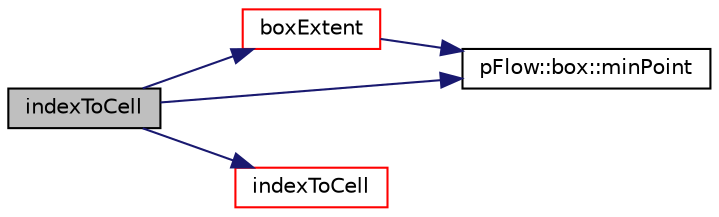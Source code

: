 digraph "indexToCell"
{
 // LATEX_PDF_SIZE
  edge [fontname="Helvetica",fontsize="10",labelfontname="Helvetica",labelfontsize="10"];
  node [fontname="Helvetica",fontsize="10",shape=record];
  rankdir="LR";
  Node1 [label="indexToCell",height=0.2,width=0.4,color="black", fillcolor="grey75", style="filled", fontcolor="black",tooltip=" "];
  Node1 -> Node2 [color="midnightblue",fontsize="10",style="solid",fontname="Helvetica"];
  Node2 [label="boxExtent",height=0.2,width=0.4,color="red", fillcolor="white", style="filled",URL="$namespacepFlow.html#af89e6417fc20ba48fec7c2ea002f2983",tooltip=" "];
  Node2 -> Node4 [color="midnightblue",fontsize="10",style="solid",fontname="Helvetica"];
  Node4 [label="pFlow::box::minPoint",height=0.2,width=0.4,color="black", fillcolor="white", style="filled",URL="$classpFlow_1_1box.html#a7a3e5e5740e519e910633f5d72bb043b",tooltip=" "];
  Node1 -> Node8 [color="midnightblue",fontsize="10",style="solid",fontname="Helvetica"];
  Node8 [label="indexToCell",height=0.2,width=0.4,color="red", fillcolor="white", style="filled",URL="$namespacepFlow.html#aede61a7f9c2792269f212fe8d5582173",tooltip=" "];
  Node1 -> Node4 [color="midnightblue",fontsize="10",style="solid",fontname="Helvetica"];
}
